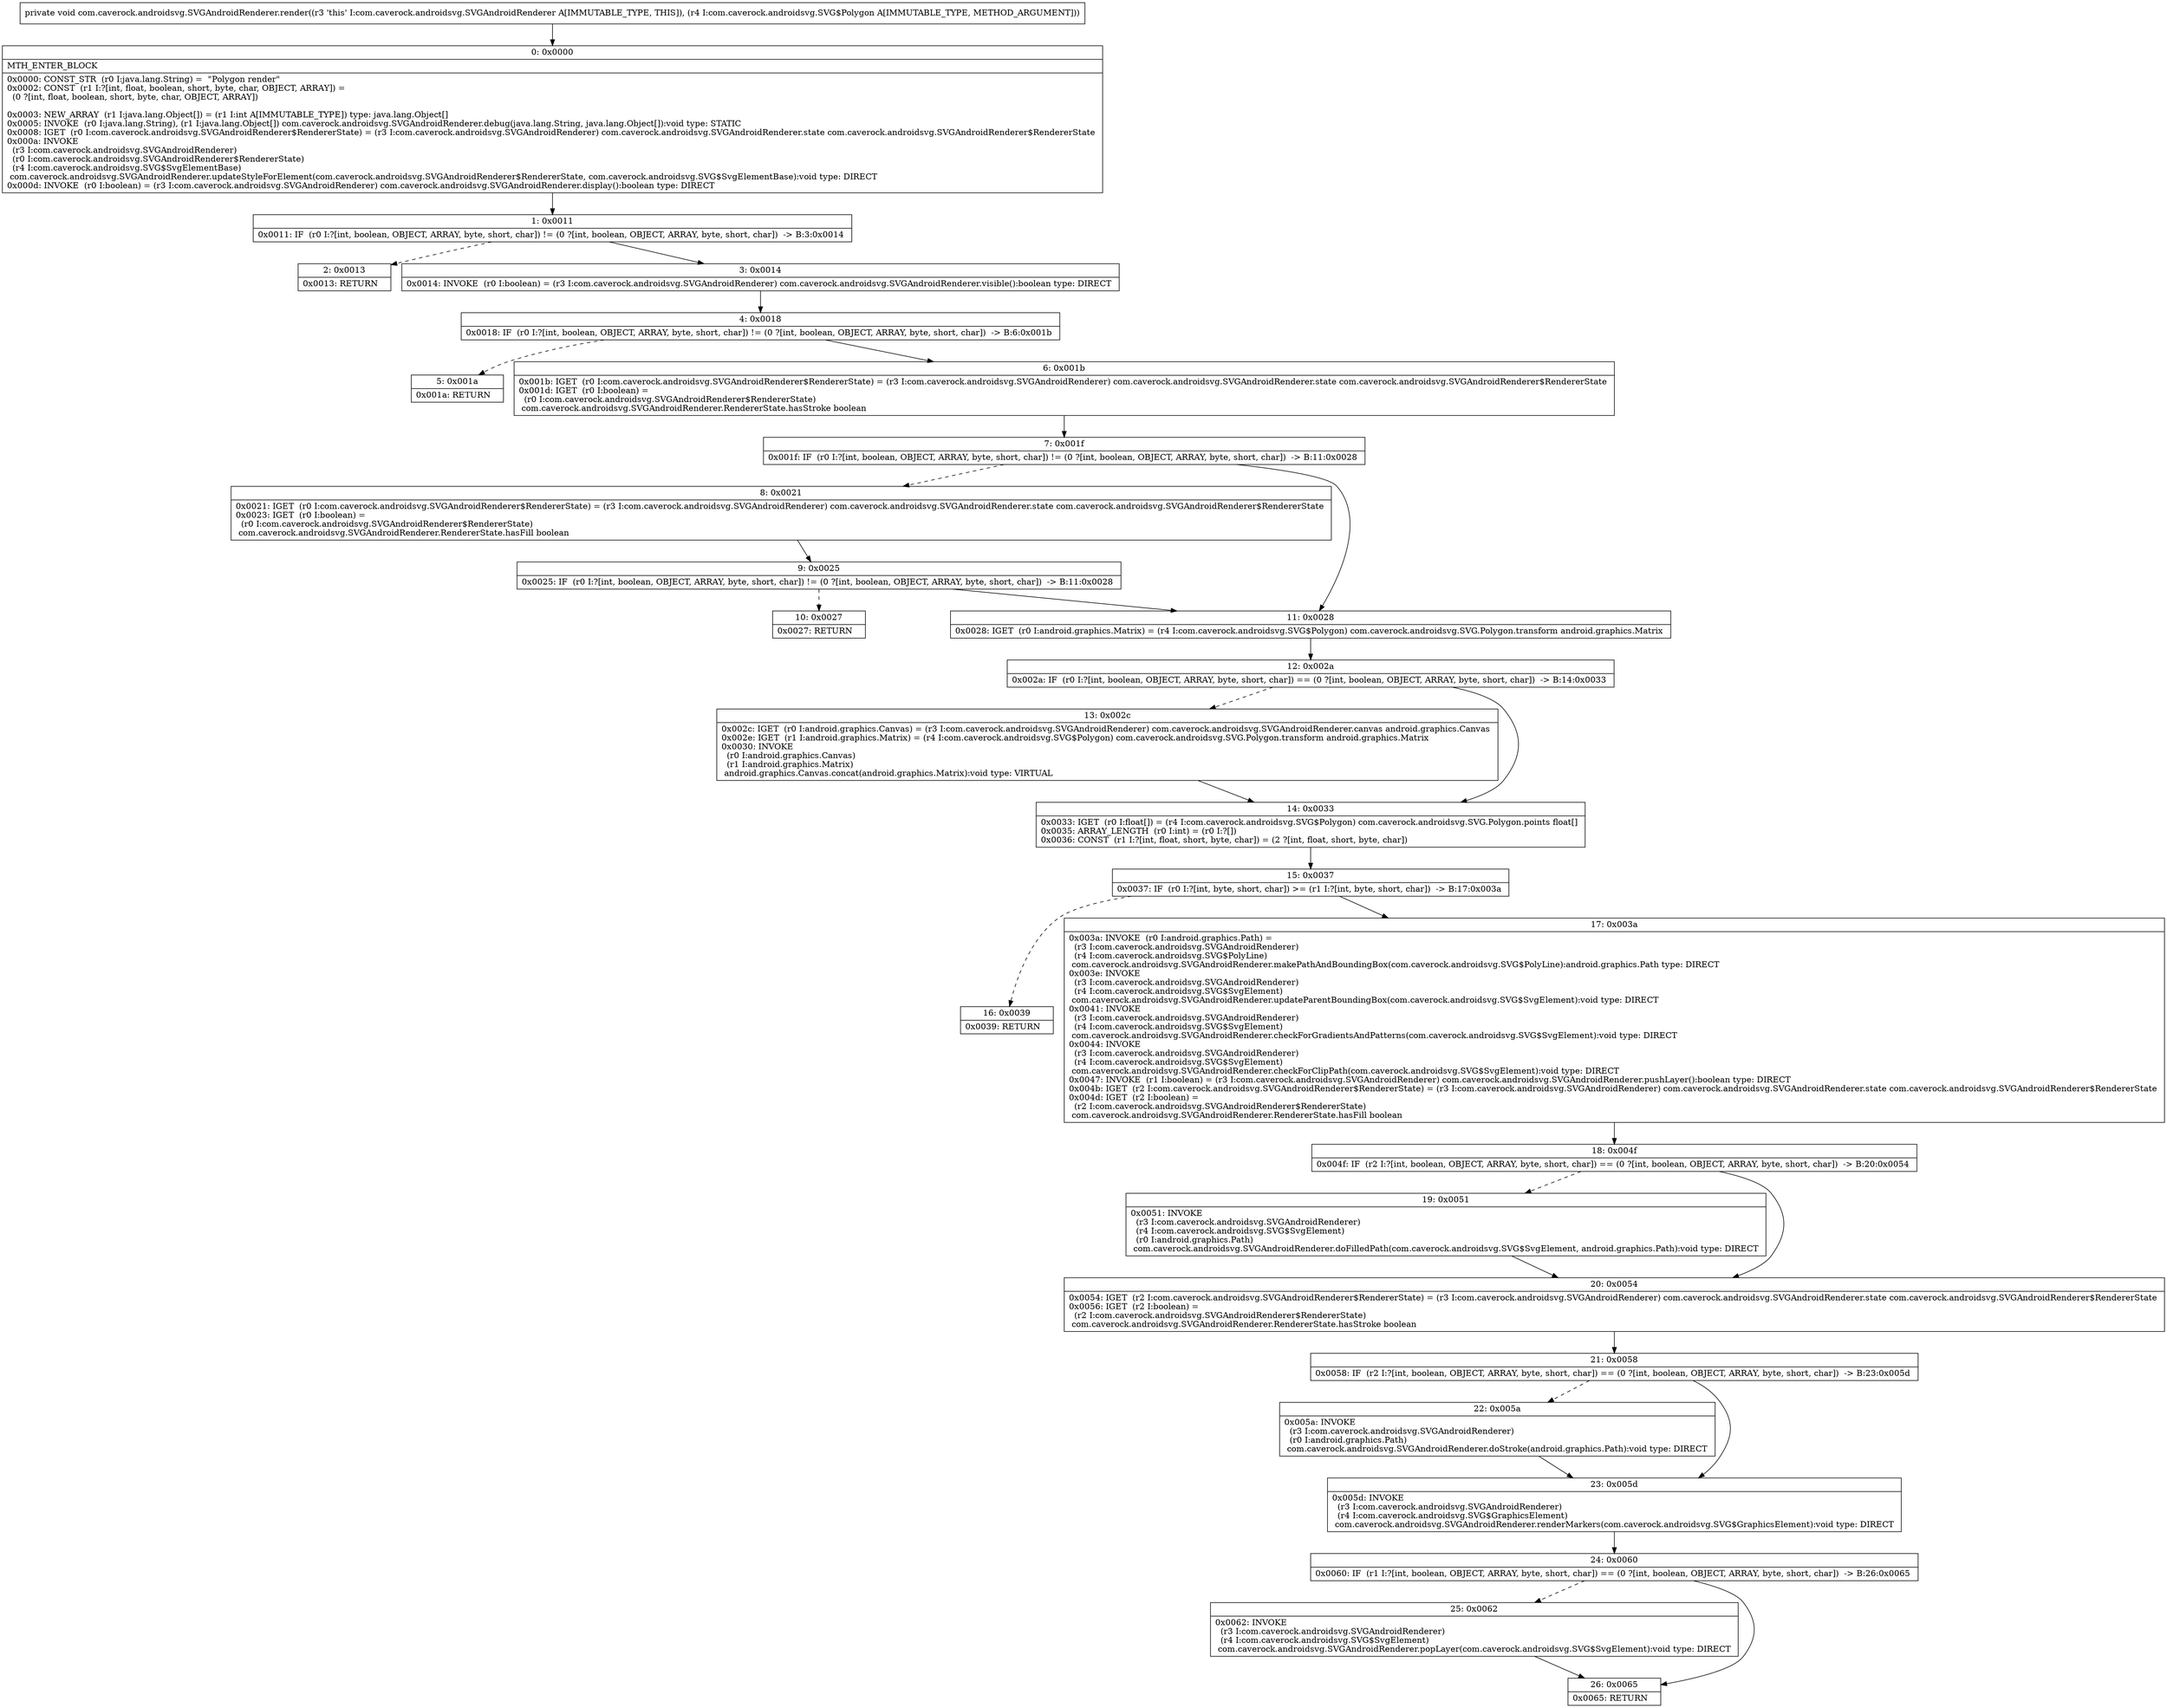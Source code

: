 digraph "CFG forcom.caverock.androidsvg.SVGAndroidRenderer.render(Lcom\/caverock\/androidsvg\/SVG$Polygon;)V" {
Node_0 [shape=record,label="{0\:\ 0x0000|MTH_ENTER_BLOCK\l|0x0000: CONST_STR  (r0 I:java.lang.String) =  \"Polygon render\" \l0x0002: CONST  (r1 I:?[int, float, boolean, short, byte, char, OBJECT, ARRAY]) = \l  (0 ?[int, float, boolean, short, byte, char, OBJECT, ARRAY])\l \l0x0003: NEW_ARRAY  (r1 I:java.lang.Object[]) = (r1 I:int A[IMMUTABLE_TYPE]) type: java.lang.Object[] \l0x0005: INVOKE  (r0 I:java.lang.String), (r1 I:java.lang.Object[]) com.caverock.androidsvg.SVGAndroidRenderer.debug(java.lang.String, java.lang.Object[]):void type: STATIC \l0x0008: IGET  (r0 I:com.caverock.androidsvg.SVGAndroidRenderer$RendererState) = (r3 I:com.caverock.androidsvg.SVGAndroidRenderer) com.caverock.androidsvg.SVGAndroidRenderer.state com.caverock.androidsvg.SVGAndroidRenderer$RendererState \l0x000a: INVOKE  \l  (r3 I:com.caverock.androidsvg.SVGAndroidRenderer)\l  (r0 I:com.caverock.androidsvg.SVGAndroidRenderer$RendererState)\l  (r4 I:com.caverock.androidsvg.SVG$SvgElementBase)\l com.caverock.androidsvg.SVGAndroidRenderer.updateStyleForElement(com.caverock.androidsvg.SVGAndroidRenderer$RendererState, com.caverock.androidsvg.SVG$SvgElementBase):void type: DIRECT \l0x000d: INVOKE  (r0 I:boolean) = (r3 I:com.caverock.androidsvg.SVGAndroidRenderer) com.caverock.androidsvg.SVGAndroidRenderer.display():boolean type: DIRECT \l}"];
Node_1 [shape=record,label="{1\:\ 0x0011|0x0011: IF  (r0 I:?[int, boolean, OBJECT, ARRAY, byte, short, char]) != (0 ?[int, boolean, OBJECT, ARRAY, byte, short, char])  \-\> B:3:0x0014 \l}"];
Node_2 [shape=record,label="{2\:\ 0x0013|0x0013: RETURN   \l}"];
Node_3 [shape=record,label="{3\:\ 0x0014|0x0014: INVOKE  (r0 I:boolean) = (r3 I:com.caverock.androidsvg.SVGAndroidRenderer) com.caverock.androidsvg.SVGAndroidRenderer.visible():boolean type: DIRECT \l}"];
Node_4 [shape=record,label="{4\:\ 0x0018|0x0018: IF  (r0 I:?[int, boolean, OBJECT, ARRAY, byte, short, char]) != (0 ?[int, boolean, OBJECT, ARRAY, byte, short, char])  \-\> B:6:0x001b \l}"];
Node_5 [shape=record,label="{5\:\ 0x001a|0x001a: RETURN   \l}"];
Node_6 [shape=record,label="{6\:\ 0x001b|0x001b: IGET  (r0 I:com.caverock.androidsvg.SVGAndroidRenderer$RendererState) = (r3 I:com.caverock.androidsvg.SVGAndroidRenderer) com.caverock.androidsvg.SVGAndroidRenderer.state com.caverock.androidsvg.SVGAndroidRenderer$RendererState \l0x001d: IGET  (r0 I:boolean) = \l  (r0 I:com.caverock.androidsvg.SVGAndroidRenderer$RendererState)\l com.caverock.androidsvg.SVGAndroidRenderer.RendererState.hasStroke boolean \l}"];
Node_7 [shape=record,label="{7\:\ 0x001f|0x001f: IF  (r0 I:?[int, boolean, OBJECT, ARRAY, byte, short, char]) != (0 ?[int, boolean, OBJECT, ARRAY, byte, short, char])  \-\> B:11:0x0028 \l}"];
Node_8 [shape=record,label="{8\:\ 0x0021|0x0021: IGET  (r0 I:com.caverock.androidsvg.SVGAndroidRenderer$RendererState) = (r3 I:com.caverock.androidsvg.SVGAndroidRenderer) com.caverock.androidsvg.SVGAndroidRenderer.state com.caverock.androidsvg.SVGAndroidRenderer$RendererState \l0x0023: IGET  (r0 I:boolean) = \l  (r0 I:com.caverock.androidsvg.SVGAndroidRenderer$RendererState)\l com.caverock.androidsvg.SVGAndroidRenderer.RendererState.hasFill boolean \l}"];
Node_9 [shape=record,label="{9\:\ 0x0025|0x0025: IF  (r0 I:?[int, boolean, OBJECT, ARRAY, byte, short, char]) != (0 ?[int, boolean, OBJECT, ARRAY, byte, short, char])  \-\> B:11:0x0028 \l}"];
Node_10 [shape=record,label="{10\:\ 0x0027|0x0027: RETURN   \l}"];
Node_11 [shape=record,label="{11\:\ 0x0028|0x0028: IGET  (r0 I:android.graphics.Matrix) = (r4 I:com.caverock.androidsvg.SVG$Polygon) com.caverock.androidsvg.SVG.Polygon.transform android.graphics.Matrix \l}"];
Node_12 [shape=record,label="{12\:\ 0x002a|0x002a: IF  (r0 I:?[int, boolean, OBJECT, ARRAY, byte, short, char]) == (0 ?[int, boolean, OBJECT, ARRAY, byte, short, char])  \-\> B:14:0x0033 \l}"];
Node_13 [shape=record,label="{13\:\ 0x002c|0x002c: IGET  (r0 I:android.graphics.Canvas) = (r3 I:com.caverock.androidsvg.SVGAndroidRenderer) com.caverock.androidsvg.SVGAndroidRenderer.canvas android.graphics.Canvas \l0x002e: IGET  (r1 I:android.graphics.Matrix) = (r4 I:com.caverock.androidsvg.SVG$Polygon) com.caverock.androidsvg.SVG.Polygon.transform android.graphics.Matrix \l0x0030: INVOKE  \l  (r0 I:android.graphics.Canvas)\l  (r1 I:android.graphics.Matrix)\l android.graphics.Canvas.concat(android.graphics.Matrix):void type: VIRTUAL \l}"];
Node_14 [shape=record,label="{14\:\ 0x0033|0x0033: IGET  (r0 I:float[]) = (r4 I:com.caverock.androidsvg.SVG$Polygon) com.caverock.androidsvg.SVG.Polygon.points float[] \l0x0035: ARRAY_LENGTH  (r0 I:int) = (r0 I:?[]) \l0x0036: CONST  (r1 I:?[int, float, short, byte, char]) = (2 ?[int, float, short, byte, char]) \l}"];
Node_15 [shape=record,label="{15\:\ 0x0037|0x0037: IF  (r0 I:?[int, byte, short, char]) \>= (r1 I:?[int, byte, short, char])  \-\> B:17:0x003a \l}"];
Node_16 [shape=record,label="{16\:\ 0x0039|0x0039: RETURN   \l}"];
Node_17 [shape=record,label="{17\:\ 0x003a|0x003a: INVOKE  (r0 I:android.graphics.Path) = \l  (r3 I:com.caverock.androidsvg.SVGAndroidRenderer)\l  (r4 I:com.caverock.androidsvg.SVG$PolyLine)\l com.caverock.androidsvg.SVGAndroidRenderer.makePathAndBoundingBox(com.caverock.androidsvg.SVG$PolyLine):android.graphics.Path type: DIRECT \l0x003e: INVOKE  \l  (r3 I:com.caverock.androidsvg.SVGAndroidRenderer)\l  (r4 I:com.caverock.androidsvg.SVG$SvgElement)\l com.caverock.androidsvg.SVGAndroidRenderer.updateParentBoundingBox(com.caverock.androidsvg.SVG$SvgElement):void type: DIRECT \l0x0041: INVOKE  \l  (r3 I:com.caverock.androidsvg.SVGAndroidRenderer)\l  (r4 I:com.caverock.androidsvg.SVG$SvgElement)\l com.caverock.androidsvg.SVGAndroidRenderer.checkForGradientsAndPatterns(com.caverock.androidsvg.SVG$SvgElement):void type: DIRECT \l0x0044: INVOKE  \l  (r3 I:com.caverock.androidsvg.SVGAndroidRenderer)\l  (r4 I:com.caverock.androidsvg.SVG$SvgElement)\l com.caverock.androidsvg.SVGAndroidRenderer.checkForClipPath(com.caverock.androidsvg.SVG$SvgElement):void type: DIRECT \l0x0047: INVOKE  (r1 I:boolean) = (r3 I:com.caverock.androidsvg.SVGAndroidRenderer) com.caverock.androidsvg.SVGAndroidRenderer.pushLayer():boolean type: DIRECT \l0x004b: IGET  (r2 I:com.caverock.androidsvg.SVGAndroidRenderer$RendererState) = (r3 I:com.caverock.androidsvg.SVGAndroidRenderer) com.caverock.androidsvg.SVGAndroidRenderer.state com.caverock.androidsvg.SVGAndroidRenderer$RendererState \l0x004d: IGET  (r2 I:boolean) = \l  (r2 I:com.caverock.androidsvg.SVGAndroidRenderer$RendererState)\l com.caverock.androidsvg.SVGAndroidRenderer.RendererState.hasFill boolean \l}"];
Node_18 [shape=record,label="{18\:\ 0x004f|0x004f: IF  (r2 I:?[int, boolean, OBJECT, ARRAY, byte, short, char]) == (0 ?[int, boolean, OBJECT, ARRAY, byte, short, char])  \-\> B:20:0x0054 \l}"];
Node_19 [shape=record,label="{19\:\ 0x0051|0x0051: INVOKE  \l  (r3 I:com.caverock.androidsvg.SVGAndroidRenderer)\l  (r4 I:com.caverock.androidsvg.SVG$SvgElement)\l  (r0 I:android.graphics.Path)\l com.caverock.androidsvg.SVGAndroidRenderer.doFilledPath(com.caverock.androidsvg.SVG$SvgElement, android.graphics.Path):void type: DIRECT \l}"];
Node_20 [shape=record,label="{20\:\ 0x0054|0x0054: IGET  (r2 I:com.caverock.androidsvg.SVGAndroidRenderer$RendererState) = (r3 I:com.caverock.androidsvg.SVGAndroidRenderer) com.caverock.androidsvg.SVGAndroidRenderer.state com.caverock.androidsvg.SVGAndroidRenderer$RendererState \l0x0056: IGET  (r2 I:boolean) = \l  (r2 I:com.caverock.androidsvg.SVGAndroidRenderer$RendererState)\l com.caverock.androidsvg.SVGAndroidRenderer.RendererState.hasStroke boolean \l}"];
Node_21 [shape=record,label="{21\:\ 0x0058|0x0058: IF  (r2 I:?[int, boolean, OBJECT, ARRAY, byte, short, char]) == (0 ?[int, boolean, OBJECT, ARRAY, byte, short, char])  \-\> B:23:0x005d \l}"];
Node_22 [shape=record,label="{22\:\ 0x005a|0x005a: INVOKE  \l  (r3 I:com.caverock.androidsvg.SVGAndroidRenderer)\l  (r0 I:android.graphics.Path)\l com.caverock.androidsvg.SVGAndroidRenderer.doStroke(android.graphics.Path):void type: DIRECT \l}"];
Node_23 [shape=record,label="{23\:\ 0x005d|0x005d: INVOKE  \l  (r3 I:com.caverock.androidsvg.SVGAndroidRenderer)\l  (r4 I:com.caverock.androidsvg.SVG$GraphicsElement)\l com.caverock.androidsvg.SVGAndroidRenderer.renderMarkers(com.caverock.androidsvg.SVG$GraphicsElement):void type: DIRECT \l}"];
Node_24 [shape=record,label="{24\:\ 0x0060|0x0060: IF  (r1 I:?[int, boolean, OBJECT, ARRAY, byte, short, char]) == (0 ?[int, boolean, OBJECT, ARRAY, byte, short, char])  \-\> B:26:0x0065 \l}"];
Node_25 [shape=record,label="{25\:\ 0x0062|0x0062: INVOKE  \l  (r3 I:com.caverock.androidsvg.SVGAndroidRenderer)\l  (r4 I:com.caverock.androidsvg.SVG$SvgElement)\l com.caverock.androidsvg.SVGAndroidRenderer.popLayer(com.caverock.androidsvg.SVG$SvgElement):void type: DIRECT \l}"];
Node_26 [shape=record,label="{26\:\ 0x0065|0x0065: RETURN   \l}"];
MethodNode[shape=record,label="{private void com.caverock.androidsvg.SVGAndroidRenderer.render((r3 'this' I:com.caverock.androidsvg.SVGAndroidRenderer A[IMMUTABLE_TYPE, THIS]), (r4 I:com.caverock.androidsvg.SVG$Polygon A[IMMUTABLE_TYPE, METHOD_ARGUMENT])) }"];
MethodNode -> Node_0;
Node_0 -> Node_1;
Node_1 -> Node_2[style=dashed];
Node_1 -> Node_3;
Node_3 -> Node_4;
Node_4 -> Node_5[style=dashed];
Node_4 -> Node_6;
Node_6 -> Node_7;
Node_7 -> Node_8[style=dashed];
Node_7 -> Node_11;
Node_8 -> Node_9;
Node_9 -> Node_10[style=dashed];
Node_9 -> Node_11;
Node_11 -> Node_12;
Node_12 -> Node_13[style=dashed];
Node_12 -> Node_14;
Node_13 -> Node_14;
Node_14 -> Node_15;
Node_15 -> Node_16[style=dashed];
Node_15 -> Node_17;
Node_17 -> Node_18;
Node_18 -> Node_19[style=dashed];
Node_18 -> Node_20;
Node_19 -> Node_20;
Node_20 -> Node_21;
Node_21 -> Node_22[style=dashed];
Node_21 -> Node_23;
Node_22 -> Node_23;
Node_23 -> Node_24;
Node_24 -> Node_25[style=dashed];
Node_24 -> Node_26;
Node_25 -> Node_26;
}


